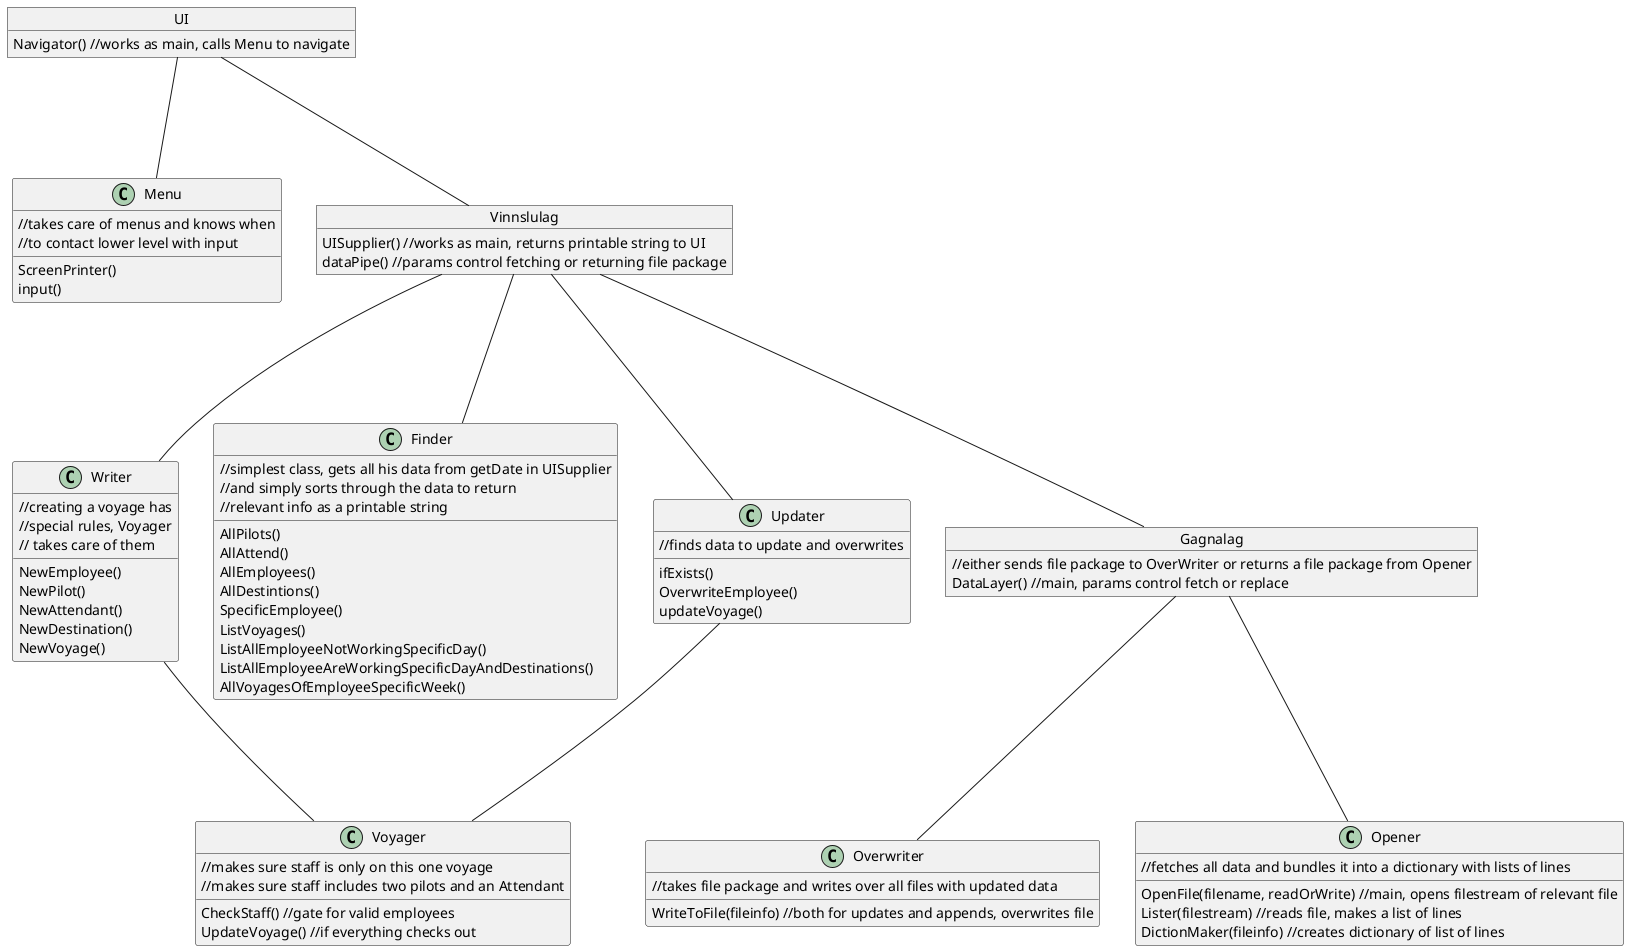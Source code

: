 # PlantUML Editor

@startuml Klasarit
object UI {
    Navigator() //works as main, calls Menu to navigate
}

class Menu {
    //takes care of menus and knows when
    //to contact lower level with input
    ScreenPrinter()
    input()
}

object Vinnslulag {
    UISupplier() //works as main, returns printable string to UI
    dataPipe() //params control fetching or returning file package
}

class Writer {
    //creating a voyage has 
    //special rules, Voyager
    // takes care of them
    NewEmployee()
    NewPilot()
    NewAttendant()
    NewDestination()
    NewVoyage()
}

class Voyager {
    //makes sure staff is only on this one voyage
    //makes sure staff includes two pilots and an Attendant

    CheckStaff() //gate for valid employees
    UpdateVoyage() //if everything checks out
}

class Finder {
    //simplest class, gets all his data from getDate in UISupplier
    //and simply sorts through the data to return
    //relevant info as a printable string
    AllPilots()
    AllAttend()
    AllEmployees()
    AllDestintions()
    SpecificEmployee()
    ListVoyages()
    ListAllEmployeeNotWorkingSpecificDay()
    ListAllEmployeeAreWorkingSpecificDayAndDestinations()
    AllVoyagesOfEmployeeSpecificWeek()
}

class Updater {
    //finds data to update and overwrites
    ifExists()
    OverwriteEmployee()
    updateVoyage()
}

object Gagnalag {
    //either sends file package to OverWriter or returns a file package from Opener
    DataLayer() //main, params control fetch or replace
}

class Overwriter {
    //takes file package and writes over all files with updated data
    WriteToFile(fileinfo) //both for updates and appends, overwrites file
}

class Opener {
    //fetches all data and bundles it into a dictionary with lists of lines
    OpenFile(filename, readOrWrite) //main, opens filestream of relevant file
    Lister(filestream) //reads file, makes a list of lines
    DictionMaker(fileinfo) //creates dictionary of list of lines
}
UI --- Vinnslulag
UI --- Menu
Vinnslulag --- Finder
Vinnslulag --- Gagnalag
Vinnslulag --- Writer
Vinnslulag --- Updater
Updater --- Voyager
Writer  --- Voyager
Gagnalag --- Opener
Gagnalag --- Overwriter
@enduml